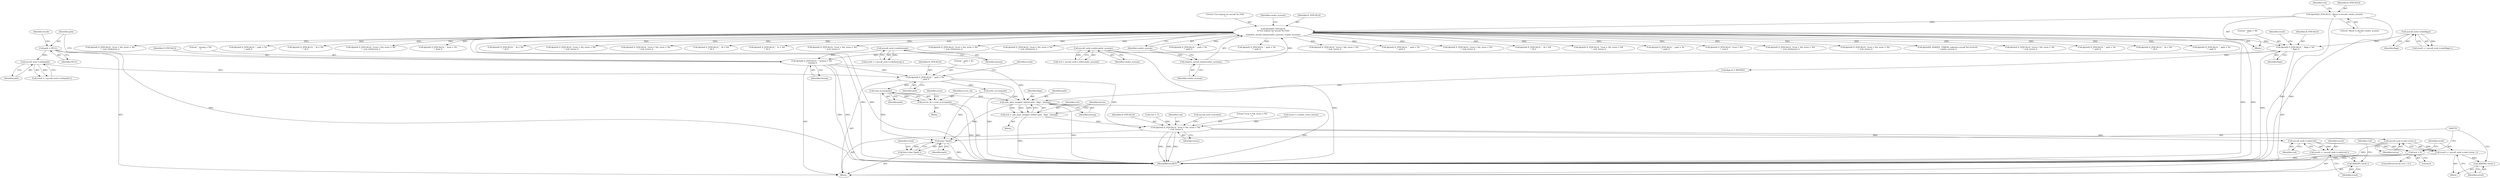 digraph "0_htcondor_5e5571d1a431eb3c61977b6dd6ec90186ef79867_4@API" {
"1000717" [label="(Call,read_access(path))"];
"1000698" [label="(Call,dprintf( D_SYSCALLS, \"  path = %s\n\", path ))"];
"1000687" [label="(Call,dprintf( D_SYSCALLS, \"  lastarg = %d\n\", lastarg ))"];
"1000677" [label="(Call,dprintf( D_SYSCALLS, \"  flags = %d\n\", flags ))"];
"1000224" [label="(Call,dprintf(D_SYSCALLS,\n\t\t\"Got request for syscall %s (%d)\n\",\n\t\tshadow_syscall_name(condor_sysnum), condor_sysnum))"];
"1000158" [label="(Call,dprintf(D_SYSCALLS, \"About to decode condor_sysnum\n\"))"];
"1000227" [label="(Call,shadow_syscall_name(condor_sysnum))"];
"1000163" [label="(Call,syscall_sock->code(condor_sysnum))"];
"1000673" [label="(Call,syscall_sock->code(flags))"];
"1000683" [label="(Call,syscall_sock->code(lastarg))"];
"1000696" [label="(Call,syscall_sock->code(path))"];
"1000691" [label="(Call,path = NULL)"];
"1000715" [label="(Call,access_ok = read_access(path))"];
"1000733" [label="(Call,safe_open_wrapper_follow( path , flags , lastarg))"];
"1000731" [label="(Call,rval = safe_open_wrapper_follow( path , flags , lastarg))"];
"1000751" [label="(Call,dprintf( D_SYSCALLS, \"\trval = %d, errno = %d\n\", rval, terrno ))"];
"1000759" [label="(Call,syscall_sock->code(rval))"];
"1000757" [label="(Call,result = ( syscall_sock->code(rval) ))"];
"1000761" [label="(Call,ASSERT( result ))"];
"1000764" [label="(Call,rval < 0)"];
"1000770" [label="(Call,syscall_sock->code( terrno ))"];
"1000768" [label="(Call,result = ( syscall_sock->code( terrno ) ))"];
"1000772" [label="(Call,ASSERT( result ))"];
"1000775" [label="(Call,(char *)path)"];
"1000774" [label="(Call,free( (char *)path ))"];
"1000637" [label="(Call,dprintf( D_SYSCALLS, \"\trval = %d, errno = %d\n\", rval, terrno ))"];
"1001470" [label="(Call,dprintf( D_SYSCALLS, \"  path = %s\n\", path ))"];
"1000739" [label="(Call,rval = -1)"];
"1000730" [label="(Block,)"];
"1000227" [label="(Call,shadow_syscall_name(condor_sysnum))"];
"1000765" [label="(Identifier,rval)"];
"1000668" [label="(Block,)"];
"1000673" [label="(Call,syscall_sock->code(flags))"];
"1000701" [label="(Identifier,path)"];
"1001339" [label="(Call,dprintf( D_SYSCALLS, \"\trval = %d, errno = %d\n\", rval, terrno ))"];
"1000714" [label="(Block,)"];
"1000767" [label="(Block,)"];
"1000736" [label="(Identifier,lastarg)"];
"1000779" [label="(Identifier,result)"];
"1000679" [label="(Literal,\"  flags = %d\n\")"];
"1000793" [label="(Call,dprintf( D_SYSCALLS, \"  fd = %d\n\", fd ))"];
"1000687" [label="(Call,dprintf( D_SYSCALLS, \"  lastarg = %d\n\", lastarg ))"];
"1000770" [label="(Call,syscall_sock->code( terrno ))"];
"1000161" [label="(Call,rval = syscall_sock->code(condor_sysnum))"];
"1000374" [label="(Call,dprintf( D_SYSCALLS, \"\trval = %d, errno = %d\n\", rval, terrno ))"];
"1000107" [label="(Block,)"];
"1000690" [label="(Identifier,lastarg)"];
"1000718" [label="(Identifier,path)"];
"1002289" [label="(Call,dprintf( D_SYSCALLS, \"  path = %s\n\", path ))"];
"1001682" [label="(Call,dprintf( D_SYSCALLS, \"\trval = %d\n\", rval ))"];
"1001623" [label="(Call,dprintf( D_SYSCALLS, \"\trval = %d, errno = %d\n\", rval, (int)terrno ))"];
"1000723" [label="(Call,write_access(path))"];
"1000733" [label="(Call,safe_open_wrapper_follow( path , flags , lastarg))"];
"1000731" [label="(Call,rval = safe_open_wrapper_follow( path , flags , lastarg))"];
"1000751" [label="(Call,dprintf( D_SYSCALLS, \"\trval = %d, errno = %d\n\", rval, terrno ))"];
"1000735" [label="(Identifier,flags)"];
"1000773" [label="(Identifier,result)"];
"1000589" [label="(Call,dprintf( D_SYSCALLS, \"\trval = %d, errno = %d\n\", rval, terrno ))"];
"1000758" [label="(Identifier,result)"];
"1000689" [label="(Literal,\"  lastarg = %d\n\")"];
"1002463" [label="(Call,dprintf(D_ALWAYS, \"ERROR: unknown syscall %d received\n\", condor_sysnum ))"];
"1000732" [label="(Identifier,rval)"];
"1000441" [label="(Call,dprintf( D_SYSCALLS, \"\trval = %d, errno = %d\n\", rval, terrno ))"];
"1000747" [label="(Identifier,terrno)"];
"1000682" [label="(Identifier,result)"];
"1000681" [label="(Call,result = ( syscall_sock->code(lastarg) ))"];
"1000717" [label="(Call,read_access(path))"];
"1000761" [label="(Call,ASSERT( result ))"];
"1000768" [label="(Call,result = ( syscall_sock->code( terrno ) ))"];
"1000691" [label="(Call,path = NULL)"];
"1000711" [label="(Call,flags & O_RDONLY)"];
"1001141" [label="(Call,dprintf( D_SYSCALLS, \"  path = %s\n\", path ))"];
"1000775" [label="(Call,(char *)path)"];
"1000225" [label="(Identifier,D_SYSCALLS)"];
"1000162" [label="(Identifier,rval)"];
"1000699" [label="(Identifier,D_SYSCALLS)"];
"1000680" [label="(Identifier,flags)"];
"1000754" [label="(Identifier,rval)"];
"1000697" [label="(Identifier,path)"];
"1000160" [label="(Literal,\"About to decode condor_sysnum\n\")"];
"1000700" [label="(Literal,\"  path = %s\n\")"];
"1000164" [label="(Identifier,condor_sysnum)"];
"1000756" [label="(Call,syscall_sock->encode())"];
"1000696" [label="(Call,syscall_sock->code(path))"];
"1000755" [label="(Identifier,terrno)"];
"1000692" [label="(Identifier,path)"];
"1000695" [label="(Identifier,result)"];
"1001055" [label="(Call,dprintf( D_SYSCALLS, \"  fd = %d\n\", fd ))"];
"1000774" [label="(Call,free( (char *)path ))"];
"1002373" [label="(Call,dprintf( D_SYSCALLS, \"  path = %s\n\", path ))"];
"1000694" [label="(Call,result = ( syscall_sock->code(path) ))"];
"1001730" [label="(Call,dprintf( D_SYSCALLS, \"\trval = %d, errno = %d\n\", rval, (int)terrno ))"];
"1000688" [label="(Identifier,D_SYSCALLS)"];
"1000677" [label="(Call,dprintf( D_SYSCALLS, \"  flags = %d\n\", flags ))"];
"1002472" [label="(MethodReturn,RET)"];
"1000753" [label="(Literal,\"\trval = %d, errno = %d\n\")"];
"1000693" [label="(Identifier,NULL)"];
"1000763" [label="(ControlStructure,if( rval < 0 ))"];
"1001380" [label="(Call,dprintf( D_SYSCALLS, \"  path = %s\n\", path ))"];
"1000678" [label="(Identifier,D_SYSCALLS)"];
"1000853" [label="(Call,dprintf( D_SYSCALLS, \"  fd = %d\n\", fd ))"];
"1001885" [label="(Call,dprintf( D_SYSCALLS, \"\trval = %d, errno = %d\n\", rval, (int)terrno ))"];
"1000226" [label="(Literal,\"Got request for syscall %s (%d)\n\")"];
"1000746" [label="(Call,terrno = (condor_errno_t)errno)"];
"1001225" [label="(Call,dprintf( D_SYSCALLS, \"  from = %s\n\", from ))"];
"1000159" [label="(Identifier,D_SYSCALLS)"];
"1000955" [label="(Call,dprintf( D_SYSCALLS, \"  fd = %d\n\", fd ))"];
"1000674" [label="(Identifier,flags)"];
"1000530" [label="(Call,dprintf( D_SYSCALLS, \"\trval = %d, errno = %d\n\", rval, terrno ))"];
"1000752" [label="(Identifier,D_SYSCALLS)"];
"1000716" [label="(Identifier,access_ok)"];
"1000777" [label="(Identifier,path)"];
"1000319" [label="(Call,dprintf( D_SYSCALLS, \"\trval = %d, errno = %d\n\", rval, terrno ))"];
"1000231" [label="(Identifier,condor_sysnum)"];
"1002018" [label="(Call,dprintf( D_SYSCALLS, \"  fd = %d\n\", fd ))"];
"1000715" [label="(Call,access_ok = read_access(path))"];
"1000703" [label="(Identifier,result)"];
"1000158" [label="(Call,dprintf(D_SYSCALLS, \"About to decode condor_sysnum\n\"))"];
"1000683" [label="(Call,syscall_sock->code(lastarg))"];
"1000769" [label="(Identifier,result)"];
"1001542" [label="(Call,dprintf( D_SYSCALLS, \"  fs = %d\n\", fd ))"];
"1000228" [label="(Identifier,condor_sysnum)"];
"1000671" [label="(Call,result = ( syscall_sock->code(flags) ))"];
"1000698" [label="(Call,dprintf( D_SYSCALLS, \"  path = %s\n\", path ))"];
"1000261" [label="(Call,dprintf( D_SYSCALLS, \"\trval = %d, errno = %d\n\", rval, terrno ))"];
"1000772" [label="(Call,ASSERT( result ))"];
"1000229" [label="(Identifier,condor_sysnum)"];
"1000163" [label="(Call,syscall_sock->code(condor_sysnum))"];
"1000764" [label="(Call,rval < 0)"];
"1001814" [label="(Call,dprintf( D_SYSCALLS, \"\trval = %d, errno = %d\n\", rval, (int)terrno ))"];
"1000224" [label="(Call,dprintf(D_SYSCALLS,\n\t\t\"Got request for syscall %s (%d)\n\",\n\t\tshadow_syscall_name(condor_sysnum), condor_sysnum))"];
"1001961" [label="(Call,dprintf( D_SYSCALLS, \"\trval = %d, errno = %d\n\", rval, (int)terrno ))"];
"1000757" [label="(Call,result = ( syscall_sock->code(rval) ))"];
"1002112" [label="(Call,dprintf( D_SYSCALLS, \"  path = %s\n\", path ))"];
"1000684" [label="(Identifier,lastarg)"];
"1000734" [label="(Identifier,path)"];
"1000760" [label="(Identifier,rval)"];
"1000766" [label="(Literal,0)"];
"1000759" [label="(Call,syscall_sock->code(rval))"];
"1002215" [label="(Call,dprintf( D_SYSCALLS, \"  path = %s\n\", path ))"];
"1000726" [label="(Identifier,errno)"];
"1000762" [label="(Identifier,result)"];
"1000771" [label="(Identifier,terrno)"];
"1000717" -> "1000715"  [label="AST: "];
"1000717" -> "1000718"  [label="CFG: "];
"1000718" -> "1000717"  [label="AST: "];
"1000715" -> "1000717"  [label="CFG: "];
"1000717" -> "1000715"  [label="DDG: "];
"1000698" -> "1000717"  [label="DDG: "];
"1000717" -> "1000733"  [label="DDG: "];
"1000717" -> "1000775"  [label="DDG: "];
"1000698" -> "1000668"  [label="AST: "];
"1000698" -> "1000701"  [label="CFG: "];
"1000699" -> "1000698"  [label="AST: "];
"1000700" -> "1000698"  [label="AST: "];
"1000701" -> "1000698"  [label="AST: "];
"1000703" -> "1000698"  [label="CFG: "];
"1000698" -> "1002472"  [label="DDG: "];
"1000687" -> "1000698"  [label="DDG: "];
"1000696" -> "1000698"  [label="DDG: "];
"1000698" -> "1000723"  [label="DDG: "];
"1000698" -> "1000751"  [label="DDG: "];
"1000687" -> "1000668"  [label="AST: "];
"1000687" -> "1000690"  [label="CFG: "];
"1000688" -> "1000687"  [label="AST: "];
"1000689" -> "1000687"  [label="AST: "];
"1000690" -> "1000687"  [label="AST: "];
"1000692" -> "1000687"  [label="CFG: "];
"1000687" -> "1002472"  [label="DDG: "];
"1000687" -> "1002472"  [label="DDG: "];
"1000677" -> "1000687"  [label="DDG: "];
"1000683" -> "1000687"  [label="DDG: "];
"1000687" -> "1000733"  [label="DDG: "];
"1000677" -> "1000668"  [label="AST: "];
"1000677" -> "1000680"  [label="CFG: "];
"1000678" -> "1000677"  [label="AST: "];
"1000679" -> "1000677"  [label="AST: "];
"1000680" -> "1000677"  [label="AST: "];
"1000682" -> "1000677"  [label="CFG: "];
"1000677" -> "1002472"  [label="DDG: "];
"1000224" -> "1000677"  [label="DDG: "];
"1000673" -> "1000677"  [label="DDG: "];
"1000677" -> "1000711"  [label="DDG: "];
"1000224" -> "1000107"  [label="AST: "];
"1000224" -> "1000229"  [label="CFG: "];
"1000225" -> "1000224"  [label="AST: "];
"1000226" -> "1000224"  [label="AST: "];
"1000227" -> "1000224"  [label="AST: "];
"1000229" -> "1000224"  [label="AST: "];
"1000231" -> "1000224"  [label="CFG: "];
"1000224" -> "1002472"  [label="DDG: "];
"1000224" -> "1002472"  [label="DDG: "];
"1000224" -> "1002472"  [label="DDG: "];
"1000224" -> "1002472"  [label="DDG: "];
"1000158" -> "1000224"  [label="DDG: "];
"1000227" -> "1000224"  [label="DDG: "];
"1000224" -> "1000261"  [label="DDG: "];
"1000224" -> "1000319"  [label="DDG: "];
"1000224" -> "1000374"  [label="DDG: "];
"1000224" -> "1000441"  [label="DDG: "];
"1000224" -> "1000530"  [label="DDG: "];
"1000224" -> "1000589"  [label="DDG: "];
"1000224" -> "1000637"  [label="DDG: "];
"1000224" -> "1000793"  [label="DDG: "];
"1000224" -> "1000853"  [label="DDG: "];
"1000224" -> "1000955"  [label="DDG: "];
"1000224" -> "1001055"  [label="DDG: "];
"1000224" -> "1001141"  [label="DDG: "];
"1000224" -> "1001225"  [label="DDG: "];
"1000224" -> "1001339"  [label="DDG: "];
"1000224" -> "1001380"  [label="DDG: "];
"1000224" -> "1001470"  [label="DDG: "];
"1000224" -> "1001542"  [label="DDG: "];
"1000224" -> "1001623"  [label="DDG: "];
"1000224" -> "1001682"  [label="DDG: "];
"1000224" -> "1001730"  [label="DDG: "];
"1000224" -> "1001814"  [label="DDG: "];
"1000224" -> "1001885"  [label="DDG: "];
"1000224" -> "1001961"  [label="DDG: "];
"1000224" -> "1002018"  [label="DDG: "];
"1000224" -> "1002112"  [label="DDG: "];
"1000224" -> "1002215"  [label="DDG: "];
"1000224" -> "1002289"  [label="DDG: "];
"1000224" -> "1002373"  [label="DDG: "];
"1000224" -> "1002463"  [label="DDG: "];
"1000158" -> "1000107"  [label="AST: "];
"1000158" -> "1000160"  [label="CFG: "];
"1000159" -> "1000158"  [label="AST: "];
"1000160" -> "1000158"  [label="AST: "];
"1000162" -> "1000158"  [label="CFG: "];
"1000158" -> "1002472"  [label="DDG: "];
"1000158" -> "1002472"  [label="DDG: "];
"1000227" -> "1000228"  [label="CFG: "];
"1000228" -> "1000227"  [label="AST: "];
"1000229" -> "1000227"  [label="CFG: "];
"1000163" -> "1000227"  [label="DDG: "];
"1000163" -> "1000161"  [label="AST: "];
"1000163" -> "1000164"  [label="CFG: "];
"1000164" -> "1000163"  [label="AST: "];
"1000161" -> "1000163"  [label="CFG: "];
"1000163" -> "1002472"  [label="DDG: "];
"1000163" -> "1000161"  [label="DDG: "];
"1000673" -> "1000671"  [label="AST: "];
"1000673" -> "1000674"  [label="CFG: "];
"1000674" -> "1000673"  [label="AST: "];
"1000671" -> "1000673"  [label="CFG: "];
"1000673" -> "1000671"  [label="DDG: "];
"1000683" -> "1000681"  [label="AST: "];
"1000683" -> "1000684"  [label="CFG: "];
"1000684" -> "1000683"  [label="AST: "];
"1000681" -> "1000683"  [label="CFG: "];
"1000683" -> "1000681"  [label="DDG: "];
"1000696" -> "1000694"  [label="AST: "];
"1000696" -> "1000697"  [label="CFG: "];
"1000697" -> "1000696"  [label="AST: "];
"1000694" -> "1000696"  [label="CFG: "];
"1000696" -> "1000694"  [label="DDG: "];
"1000691" -> "1000696"  [label="DDG: "];
"1000691" -> "1000668"  [label="AST: "];
"1000691" -> "1000693"  [label="CFG: "];
"1000692" -> "1000691"  [label="AST: "];
"1000693" -> "1000691"  [label="AST: "];
"1000695" -> "1000691"  [label="CFG: "];
"1000691" -> "1002472"  [label="DDG: "];
"1000715" -> "1000714"  [label="AST: "];
"1000716" -> "1000715"  [label="AST: "];
"1000726" -> "1000715"  [label="CFG: "];
"1000715" -> "1002472"  [label="DDG: "];
"1000715" -> "1002472"  [label="DDG: "];
"1000733" -> "1000731"  [label="AST: "];
"1000733" -> "1000736"  [label="CFG: "];
"1000734" -> "1000733"  [label="AST: "];
"1000735" -> "1000733"  [label="AST: "];
"1000736" -> "1000733"  [label="AST: "];
"1000731" -> "1000733"  [label="CFG: "];
"1000733" -> "1002472"  [label="DDG: "];
"1000733" -> "1002472"  [label="DDG: "];
"1000733" -> "1000731"  [label="DDG: "];
"1000733" -> "1000731"  [label="DDG: "];
"1000733" -> "1000731"  [label="DDG: "];
"1000723" -> "1000733"  [label="DDG: "];
"1000711" -> "1000733"  [label="DDG: "];
"1000733" -> "1000775"  [label="DDG: "];
"1000731" -> "1000730"  [label="AST: "];
"1000732" -> "1000731"  [label="AST: "];
"1000747" -> "1000731"  [label="CFG: "];
"1000731" -> "1002472"  [label="DDG: "];
"1000731" -> "1000751"  [label="DDG: "];
"1000751" -> "1000668"  [label="AST: "];
"1000751" -> "1000755"  [label="CFG: "];
"1000752" -> "1000751"  [label="AST: "];
"1000753" -> "1000751"  [label="AST: "];
"1000754" -> "1000751"  [label="AST: "];
"1000755" -> "1000751"  [label="AST: "];
"1000756" -> "1000751"  [label="CFG: "];
"1000751" -> "1002472"  [label="DDG: "];
"1000751" -> "1002472"  [label="DDG: "];
"1000751" -> "1002472"  [label="DDG: "];
"1000739" -> "1000751"  [label="DDG: "];
"1000746" -> "1000751"  [label="DDG: "];
"1000751" -> "1000759"  [label="DDG: "];
"1000751" -> "1000770"  [label="DDG: "];
"1000759" -> "1000757"  [label="AST: "];
"1000759" -> "1000760"  [label="CFG: "];
"1000760" -> "1000759"  [label="AST: "];
"1000757" -> "1000759"  [label="CFG: "];
"1000759" -> "1000757"  [label="DDG: "];
"1000759" -> "1000764"  [label="DDG: "];
"1000757" -> "1000668"  [label="AST: "];
"1000758" -> "1000757"  [label="AST: "];
"1000762" -> "1000757"  [label="CFG: "];
"1000757" -> "1002472"  [label="DDG: "];
"1000757" -> "1000761"  [label="DDG: "];
"1000761" -> "1000668"  [label="AST: "];
"1000761" -> "1000762"  [label="CFG: "];
"1000762" -> "1000761"  [label="AST: "];
"1000765" -> "1000761"  [label="CFG: "];
"1000764" -> "1000763"  [label="AST: "];
"1000764" -> "1000766"  [label="CFG: "];
"1000765" -> "1000764"  [label="AST: "];
"1000766" -> "1000764"  [label="AST: "];
"1000769" -> "1000764"  [label="CFG: "];
"1000776" -> "1000764"  [label="CFG: "];
"1000764" -> "1002472"  [label="DDG: "];
"1000764" -> "1002472"  [label="DDG: "];
"1000770" -> "1000768"  [label="AST: "];
"1000770" -> "1000771"  [label="CFG: "];
"1000771" -> "1000770"  [label="AST: "];
"1000768" -> "1000770"  [label="CFG: "];
"1000770" -> "1002472"  [label="DDG: "];
"1000770" -> "1000768"  [label="DDG: "];
"1000768" -> "1000767"  [label="AST: "];
"1000769" -> "1000768"  [label="AST: "];
"1000773" -> "1000768"  [label="CFG: "];
"1000768" -> "1002472"  [label="DDG: "];
"1000768" -> "1000772"  [label="DDG: "];
"1000772" -> "1000767"  [label="AST: "];
"1000772" -> "1000773"  [label="CFG: "];
"1000773" -> "1000772"  [label="AST: "];
"1000776" -> "1000772"  [label="CFG: "];
"1000775" -> "1000774"  [label="AST: "];
"1000775" -> "1000777"  [label="CFG: "];
"1000776" -> "1000775"  [label="AST: "];
"1000777" -> "1000775"  [label="AST: "];
"1000774" -> "1000775"  [label="CFG: "];
"1000775" -> "1002472"  [label="DDG: "];
"1000775" -> "1000774"  [label="DDG: "];
"1000723" -> "1000775"  [label="DDG: "];
"1000774" -> "1000668"  [label="AST: "];
"1000779" -> "1000774"  [label="CFG: "];
"1000774" -> "1002472"  [label="DDG: "];
}
